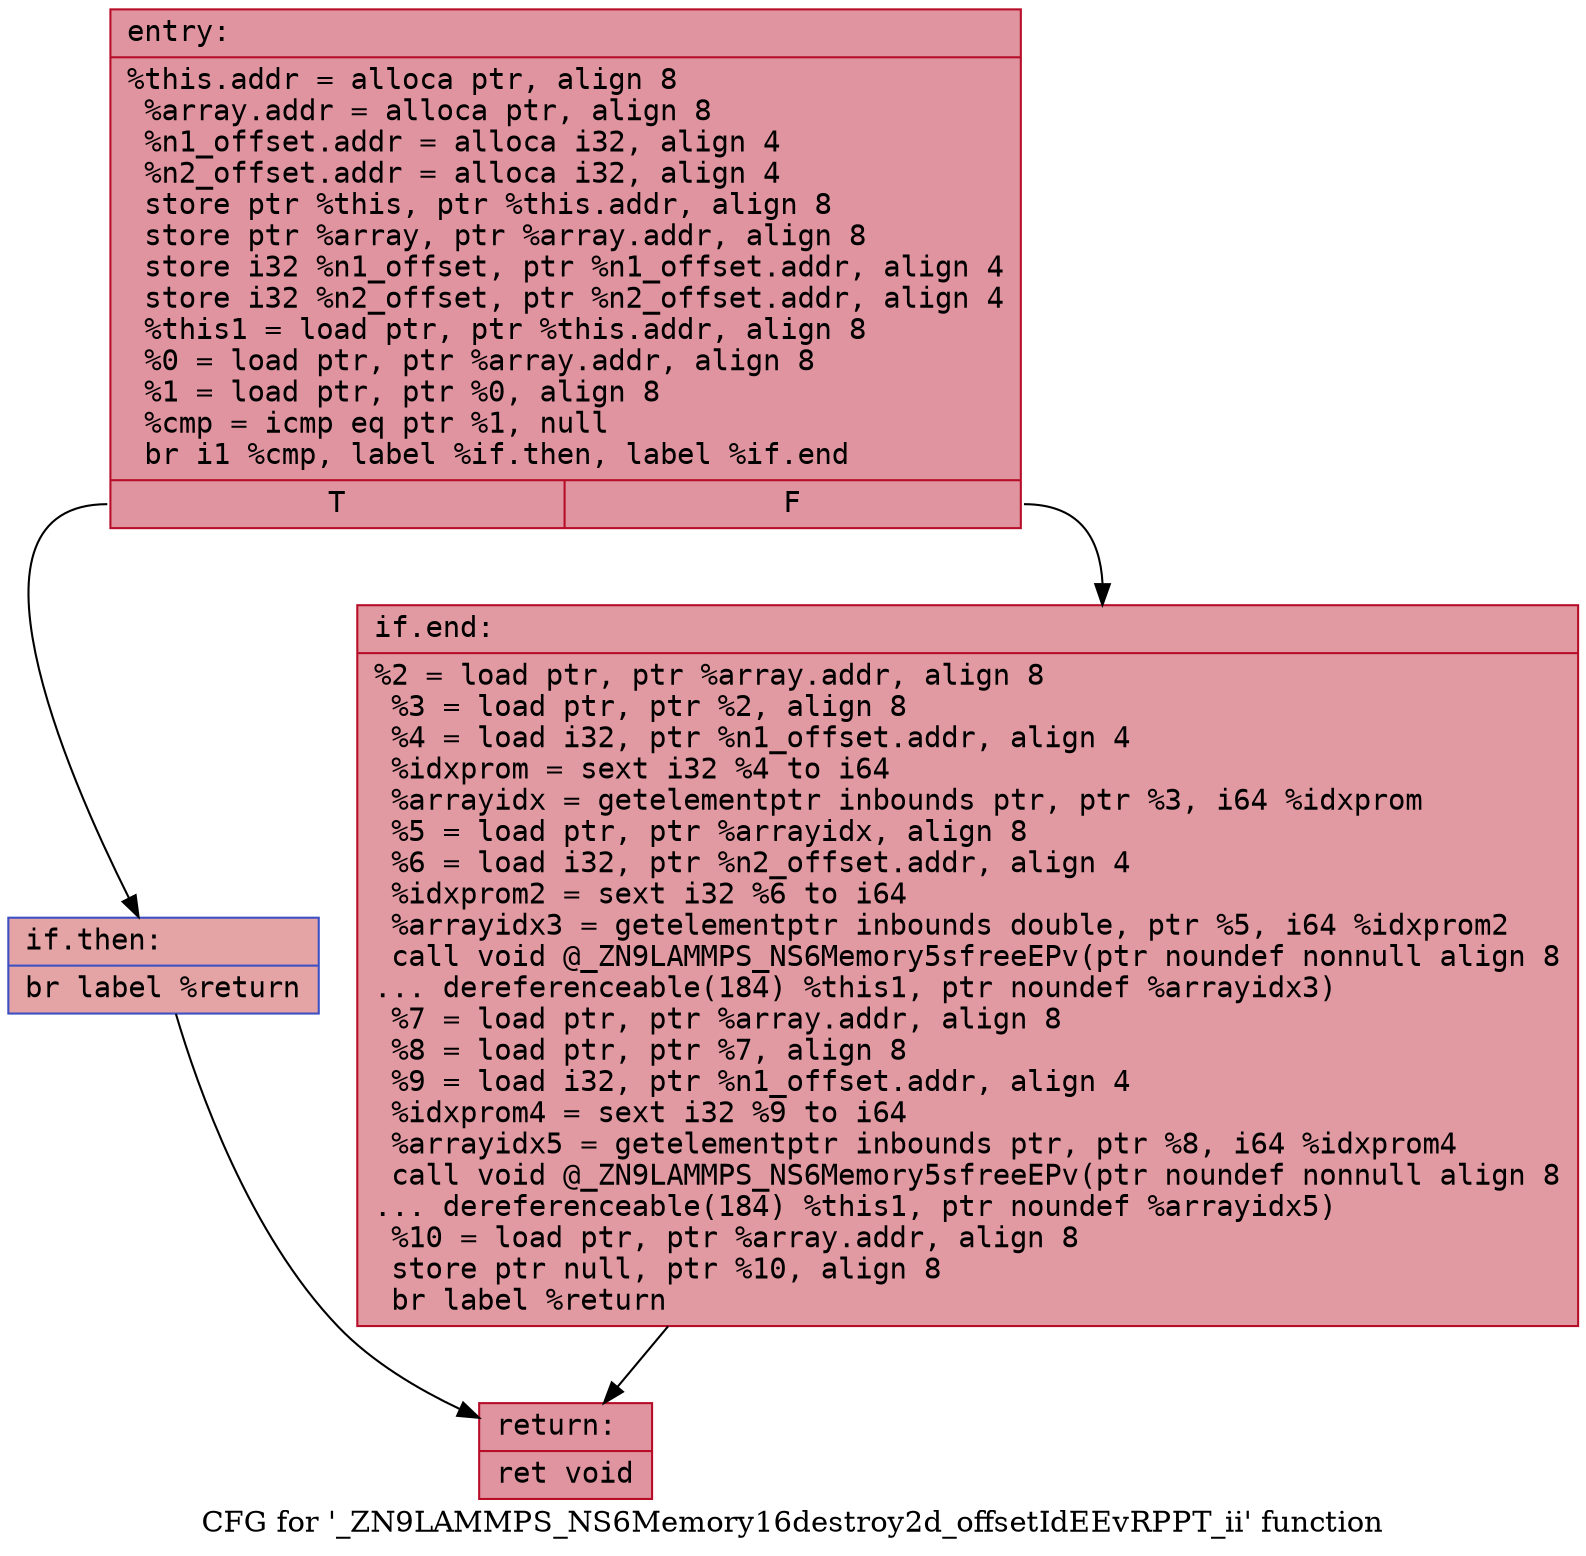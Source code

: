 digraph "CFG for '_ZN9LAMMPS_NS6Memory16destroy2d_offsetIdEEvRPPT_ii' function" {
	label="CFG for '_ZN9LAMMPS_NS6Memory16destroy2d_offsetIdEEvRPPT_ii' function";

	Node0x560b51497080 [shape=record,color="#b70d28ff", style=filled, fillcolor="#b70d2870" fontname="Courier",label="{entry:\l|  %this.addr = alloca ptr, align 8\l  %array.addr = alloca ptr, align 8\l  %n1_offset.addr = alloca i32, align 4\l  %n2_offset.addr = alloca i32, align 4\l  store ptr %this, ptr %this.addr, align 8\l  store ptr %array, ptr %array.addr, align 8\l  store i32 %n1_offset, ptr %n1_offset.addr, align 4\l  store i32 %n2_offset, ptr %n2_offset.addr, align 4\l  %this1 = load ptr, ptr %this.addr, align 8\l  %0 = load ptr, ptr %array.addr, align 8\l  %1 = load ptr, ptr %0, align 8\l  %cmp = icmp eq ptr %1, null\l  br i1 %cmp, label %if.then, label %if.end\l|{<s0>T|<s1>F}}"];
	Node0x560b51497080:s0 -> Node0x560b514977b0[tooltip="entry -> if.then\nProbability 37.50%" ];
	Node0x560b51497080:s1 -> Node0x560b51497820[tooltip="entry -> if.end\nProbability 62.50%" ];
	Node0x560b514977b0 [shape=record,color="#3d50c3ff", style=filled, fillcolor="#c32e3170" fontname="Courier",label="{if.then:\l|  br label %return\l}"];
	Node0x560b514977b0 -> Node0x560b51497a30[tooltip="if.then -> return\nProbability 100.00%" ];
	Node0x560b51497820 [shape=record,color="#b70d28ff", style=filled, fillcolor="#bb1b2c70" fontname="Courier",label="{if.end:\l|  %2 = load ptr, ptr %array.addr, align 8\l  %3 = load ptr, ptr %2, align 8\l  %4 = load i32, ptr %n1_offset.addr, align 4\l  %idxprom = sext i32 %4 to i64\l  %arrayidx = getelementptr inbounds ptr, ptr %3, i64 %idxprom\l  %5 = load ptr, ptr %arrayidx, align 8\l  %6 = load i32, ptr %n2_offset.addr, align 4\l  %idxprom2 = sext i32 %6 to i64\l  %arrayidx3 = getelementptr inbounds double, ptr %5, i64 %idxprom2\l  call void @_ZN9LAMMPS_NS6Memory5sfreeEPv(ptr noundef nonnull align 8\l... dereferenceable(184) %this1, ptr noundef %arrayidx3)\l  %7 = load ptr, ptr %array.addr, align 8\l  %8 = load ptr, ptr %7, align 8\l  %9 = load i32, ptr %n1_offset.addr, align 4\l  %idxprom4 = sext i32 %9 to i64\l  %arrayidx5 = getelementptr inbounds ptr, ptr %8, i64 %idxprom4\l  call void @_ZN9LAMMPS_NS6Memory5sfreeEPv(ptr noundef nonnull align 8\l... dereferenceable(184) %this1, ptr noundef %arrayidx5)\l  %10 = load ptr, ptr %array.addr, align 8\l  store ptr null, ptr %10, align 8\l  br label %return\l}"];
	Node0x560b51497820 -> Node0x560b51497a30[tooltip="if.end -> return\nProbability 100.00%" ];
	Node0x560b51497a30 [shape=record,color="#b70d28ff", style=filled, fillcolor="#b70d2870" fontname="Courier",label="{return:\l|  ret void\l}"];
}
